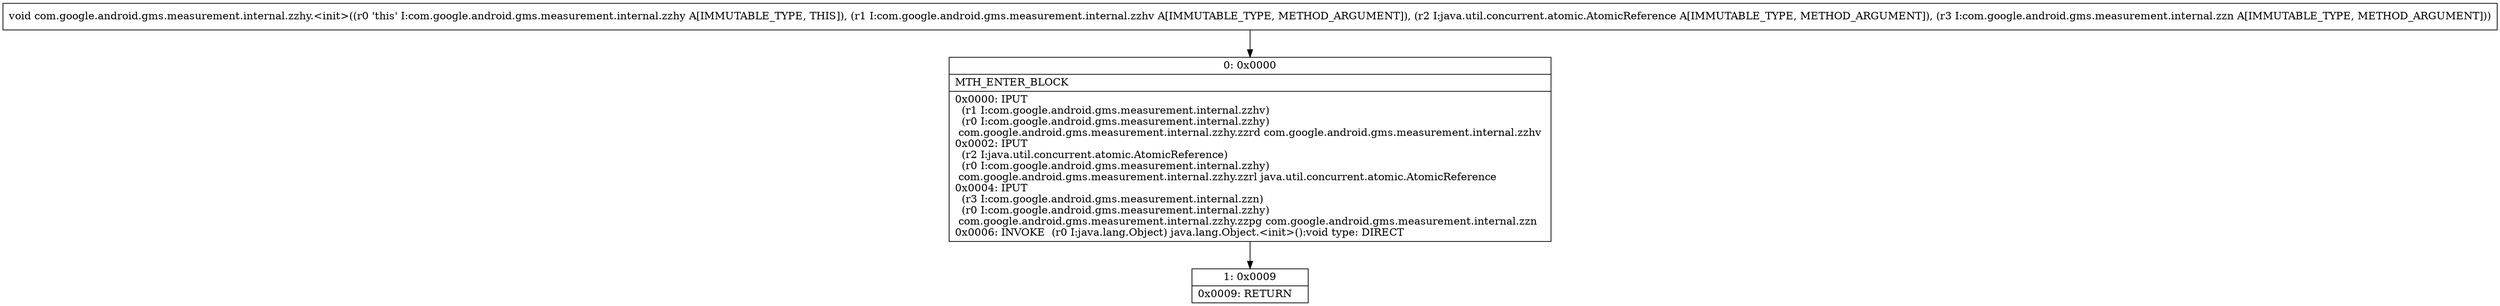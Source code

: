 digraph "CFG forcom.google.android.gms.measurement.internal.zzhy.\<init\>(Lcom\/google\/android\/gms\/measurement\/internal\/zzhv;Ljava\/util\/concurrent\/atomic\/AtomicReference;Lcom\/google\/android\/gms\/measurement\/internal\/zzn;)V" {
Node_0 [shape=record,label="{0\:\ 0x0000|MTH_ENTER_BLOCK\l|0x0000: IPUT  \l  (r1 I:com.google.android.gms.measurement.internal.zzhv)\l  (r0 I:com.google.android.gms.measurement.internal.zzhy)\l com.google.android.gms.measurement.internal.zzhy.zzrd com.google.android.gms.measurement.internal.zzhv \l0x0002: IPUT  \l  (r2 I:java.util.concurrent.atomic.AtomicReference)\l  (r0 I:com.google.android.gms.measurement.internal.zzhy)\l com.google.android.gms.measurement.internal.zzhy.zzrl java.util.concurrent.atomic.AtomicReference \l0x0004: IPUT  \l  (r3 I:com.google.android.gms.measurement.internal.zzn)\l  (r0 I:com.google.android.gms.measurement.internal.zzhy)\l com.google.android.gms.measurement.internal.zzhy.zzpg com.google.android.gms.measurement.internal.zzn \l0x0006: INVOKE  (r0 I:java.lang.Object) java.lang.Object.\<init\>():void type: DIRECT \l}"];
Node_1 [shape=record,label="{1\:\ 0x0009|0x0009: RETURN   \l}"];
MethodNode[shape=record,label="{void com.google.android.gms.measurement.internal.zzhy.\<init\>((r0 'this' I:com.google.android.gms.measurement.internal.zzhy A[IMMUTABLE_TYPE, THIS]), (r1 I:com.google.android.gms.measurement.internal.zzhv A[IMMUTABLE_TYPE, METHOD_ARGUMENT]), (r2 I:java.util.concurrent.atomic.AtomicReference A[IMMUTABLE_TYPE, METHOD_ARGUMENT]), (r3 I:com.google.android.gms.measurement.internal.zzn A[IMMUTABLE_TYPE, METHOD_ARGUMENT])) }"];
MethodNode -> Node_0;
Node_0 -> Node_1;
}

